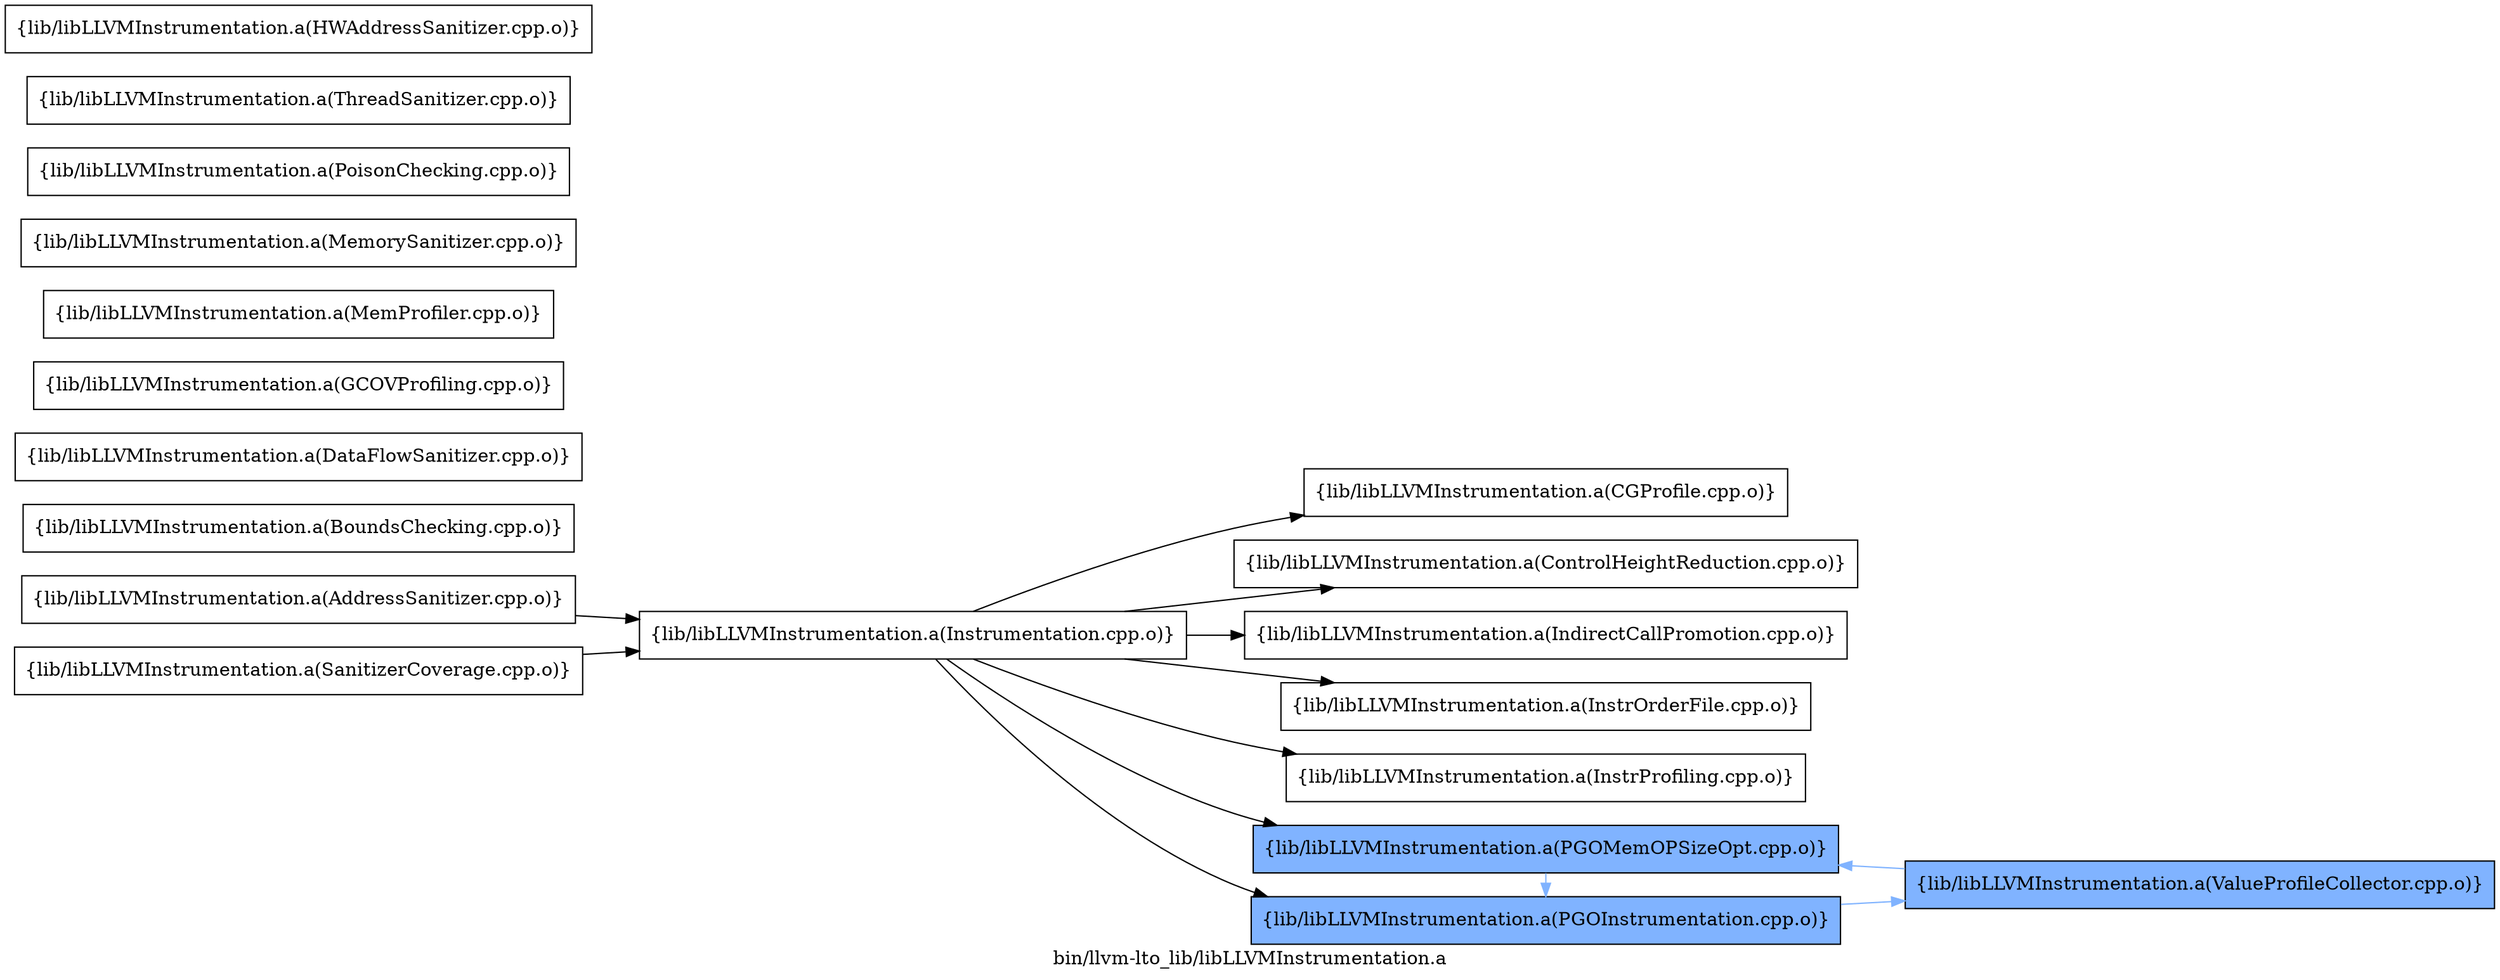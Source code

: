 digraph "bin/llvm-lto_lib/libLLVMInstrumentation.a" {
	label="bin/llvm-lto_lib/libLLVMInstrumentation.a";
	rankdir=LR;
	{ rank=same; Node0x55b14d5b9b98;  }
	{ rank=same; Node0x55b14d5c6848;  }
	{ rank=same; Node0x55b14d5bb498; Node0x55b14d5ba818; Node0x55b14d5c5b28; Node0x55b14d5c2a68; Node0x55b14d5c3198; Node0x55b14d5c2518; Node0x55b14d5c4188;  }

	Node0x55b14d5b9b98 [shape=record,shape=box,group=0,label="{lib/libLLVMInstrumentation.a(AddressSanitizer.cpp.o)}"];
	Node0x55b14d5b9b98 -> Node0x55b14d5c6848;
	Node0x55b14d5bb858 [shape=record,shape=box,group=0,label="{lib/libLLVMInstrumentation.a(BoundsChecking.cpp.o)}"];
	Node0x55b14d5bb498 [shape=record,shape=box,group=0,label="{lib/libLLVMInstrumentation.a(CGProfile.cpp.o)}"];
	Node0x55b14d5ba818 [shape=record,shape=box,group=0,label="{lib/libLLVMInstrumentation.a(ControlHeightReduction.cpp.o)}"];
	Node0x55b14d5bcd98 [shape=record,shape=box,group=0,label="{lib/libLLVMInstrumentation.a(DataFlowSanitizer.cpp.o)}"];
	Node0x55b14d5c4908 [shape=record,shape=box,group=0,label="{lib/libLLVMInstrumentation.a(GCOVProfiling.cpp.o)}"];
	Node0x55b14d5c59e8 [shape=record,shape=box,group=0,label="{lib/libLLVMInstrumentation.a(MemProfiler.cpp.o)}"];
	Node0x55b14d5c62f8 [shape=record,shape=box,group=0,label="{lib/libLLVMInstrumentation.a(MemorySanitizer.cpp.o)}"];
	Node0x55b14d5c5b28 [shape=record,shape=box,group=0,label="{lib/libLLVMInstrumentation.a(IndirectCallPromotion.cpp.o)}"];
	Node0x55b14d5c2a68 [shape=record,shape=box,group=0,label="{lib/libLLVMInstrumentation.a(InstrOrderFile.cpp.o)}"];
	Node0x55b14d5c3198 [shape=record,shape=box,group=0,label="{lib/libLLVMInstrumentation.a(InstrProfiling.cpp.o)}"];
	Node0x55b14d5c2518 [shape=record,shape=box,group=1,style=filled,fillcolor="0.600000 0.5 1",label="{lib/libLLVMInstrumentation.a(PGOInstrumentation.cpp.o)}"];
	Node0x55b14d5c2518 -> Node0x55b14d5c6f78[color="0.600000 0.5 1"];
	Node0x55b14d5c4188 [shape=record,shape=box,group=1,style=filled,fillcolor="0.600000 0.5 1",label="{lib/libLLVMInstrumentation.a(PGOMemOPSizeOpt.cpp.o)}"];
	Node0x55b14d5c4188 -> Node0x55b14d5c2518[color="0.600000 0.5 1"];
	Node0x55b14d5c3418 [shape=record,shape=box,group=0,label="{lib/libLLVMInstrumentation.a(PoisonChecking.cpp.o)}"];
	Node0x55b14d5c3968 [shape=record,shape=box,group=0,label="{lib/libLLVMInstrumentation.a(SanitizerCoverage.cpp.o)}"];
	Node0x55b14d5c3968 -> Node0x55b14d5c6848;
	Node0x55b14d5c9318 [shape=record,shape=box,group=0,label="{lib/libLLVMInstrumentation.a(ThreadSanitizer.cpp.o)}"];
	Node0x55b14d5c8cd8 [shape=record,shape=box,group=0,label="{lib/libLLVMInstrumentation.a(HWAddressSanitizer.cpp.o)}"];
	Node0x55b14d5c6848 [shape=record,shape=box,group=0,label="{lib/libLLVMInstrumentation.a(Instrumentation.cpp.o)}"];
	Node0x55b14d5c6848 -> Node0x55b14d5bb498;
	Node0x55b14d5c6848 -> Node0x55b14d5ba818;
	Node0x55b14d5c6848 -> Node0x55b14d5c5b28;
	Node0x55b14d5c6848 -> Node0x55b14d5c2a68;
	Node0x55b14d5c6848 -> Node0x55b14d5c3198;
	Node0x55b14d5c6848 -> Node0x55b14d5c2518;
	Node0x55b14d5c6848 -> Node0x55b14d5c4188;
	Node0x55b14d5c6f78 [shape=record,shape=box,group=1,style=filled,fillcolor="0.600000 0.5 1",label="{lib/libLLVMInstrumentation.a(ValueProfileCollector.cpp.o)}"];
	Node0x55b14d5c6f78 -> Node0x55b14d5c4188[color="0.600000 0.5 1"];
}
